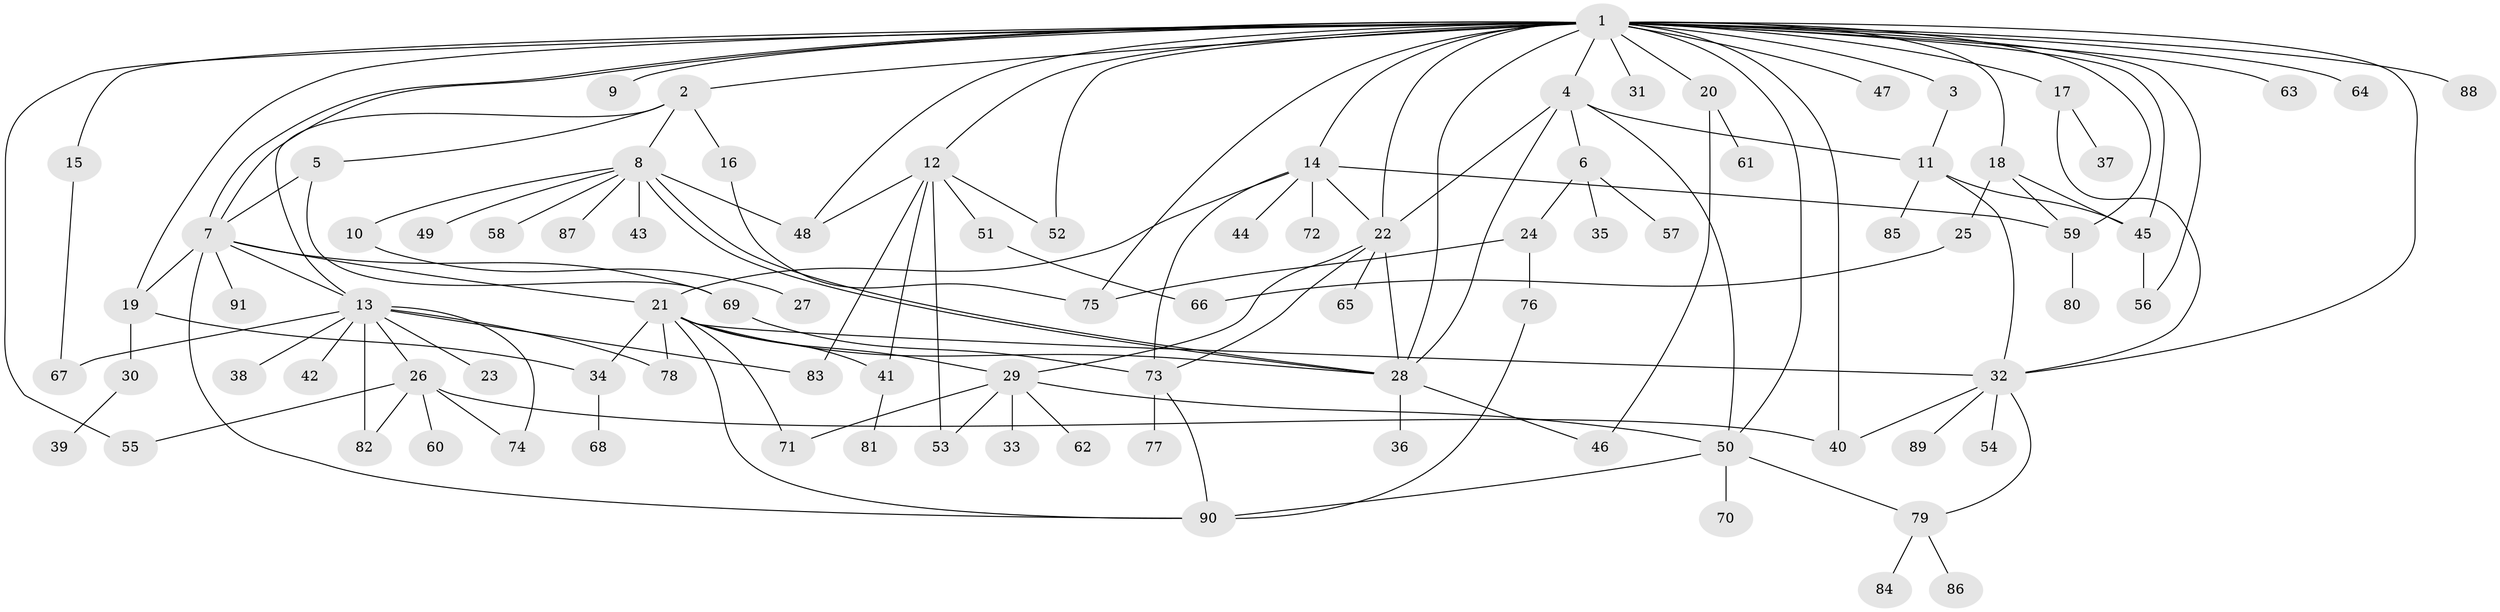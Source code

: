 // coarse degree distribution, {14: 0.02702702702702703, 6: 0.08108108108108109, 7: 0.05405405405405406, 3: 0.1891891891891892, 5: 0.08108108108108109, 1: 0.24324324324324326, 2: 0.21621621621621623, 11: 0.05405405405405406, 4: 0.02702702702702703, 9: 0.02702702702702703}
// Generated by graph-tools (version 1.1) at 2025/50/03/04/25 22:50:19]
// undirected, 91 vertices, 141 edges
graph export_dot {
  node [color=gray90,style=filled];
  1;
  2;
  3;
  4;
  5;
  6;
  7;
  8;
  9;
  10;
  11;
  12;
  13;
  14;
  15;
  16;
  17;
  18;
  19;
  20;
  21;
  22;
  23;
  24;
  25;
  26;
  27;
  28;
  29;
  30;
  31;
  32;
  33;
  34;
  35;
  36;
  37;
  38;
  39;
  40;
  41;
  42;
  43;
  44;
  45;
  46;
  47;
  48;
  49;
  50;
  51;
  52;
  53;
  54;
  55;
  56;
  57;
  58;
  59;
  60;
  61;
  62;
  63;
  64;
  65;
  66;
  67;
  68;
  69;
  70;
  71;
  72;
  73;
  74;
  75;
  76;
  77;
  78;
  79;
  80;
  81;
  82;
  83;
  84;
  85;
  86;
  87;
  88;
  89;
  90;
  91;
  1 -- 2;
  1 -- 3;
  1 -- 4;
  1 -- 7;
  1 -- 7;
  1 -- 9;
  1 -- 12;
  1 -- 14;
  1 -- 15;
  1 -- 17;
  1 -- 18;
  1 -- 19;
  1 -- 20;
  1 -- 22;
  1 -- 28;
  1 -- 31;
  1 -- 32;
  1 -- 40;
  1 -- 45;
  1 -- 47;
  1 -- 48;
  1 -- 50;
  1 -- 52;
  1 -- 55;
  1 -- 56;
  1 -- 59;
  1 -- 63;
  1 -- 64;
  1 -- 75;
  1 -- 88;
  2 -- 5;
  2 -- 8;
  2 -- 13;
  2 -- 16;
  3 -- 11;
  4 -- 6;
  4 -- 11;
  4 -- 22;
  4 -- 28;
  4 -- 50;
  5 -- 7;
  5 -- 69;
  6 -- 24;
  6 -- 35;
  6 -- 57;
  7 -- 13;
  7 -- 19;
  7 -- 21;
  7 -- 69;
  7 -- 90;
  7 -- 91;
  8 -- 10;
  8 -- 28;
  8 -- 28;
  8 -- 43;
  8 -- 48;
  8 -- 49;
  8 -- 58;
  8 -- 87;
  10 -- 27;
  11 -- 32;
  11 -- 45;
  11 -- 85;
  12 -- 41;
  12 -- 48;
  12 -- 51;
  12 -- 52;
  12 -- 53;
  12 -- 83;
  13 -- 23;
  13 -- 26;
  13 -- 38;
  13 -- 42;
  13 -- 67;
  13 -- 74;
  13 -- 78;
  13 -- 82;
  13 -- 83;
  14 -- 21;
  14 -- 22;
  14 -- 44;
  14 -- 59;
  14 -- 72;
  14 -- 73;
  15 -- 67;
  16 -- 75;
  17 -- 32;
  17 -- 37;
  18 -- 25;
  18 -- 45;
  18 -- 59;
  19 -- 30;
  19 -- 34;
  20 -- 46;
  20 -- 61;
  21 -- 28;
  21 -- 29;
  21 -- 32;
  21 -- 34;
  21 -- 41;
  21 -- 71;
  21 -- 78;
  21 -- 90;
  22 -- 28;
  22 -- 29;
  22 -- 65;
  22 -- 73;
  24 -- 75;
  24 -- 76;
  25 -- 66;
  26 -- 40;
  26 -- 55;
  26 -- 60;
  26 -- 74;
  26 -- 82;
  28 -- 36;
  28 -- 46;
  29 -- 33;
  29 -- 50;
  29 -- 53;
  29 -- 62;
  29 -- 71;
  30 -- 39;
  32 -- 40;
  32 -- 54;
  32 -- 79;
  32 -- 89;
  34 -- 68;
  41 -- 81;
  45 -- 56;
  50 -- 70;
  50 -- 79;
  50 -- 90;
  51 -- 66;
  59 -- 80;
  69 -- 73;
  73 -- 77;
  73 -- 90;
  76 -- 90;
  79 -- 84;
  79 -- 86;
}
